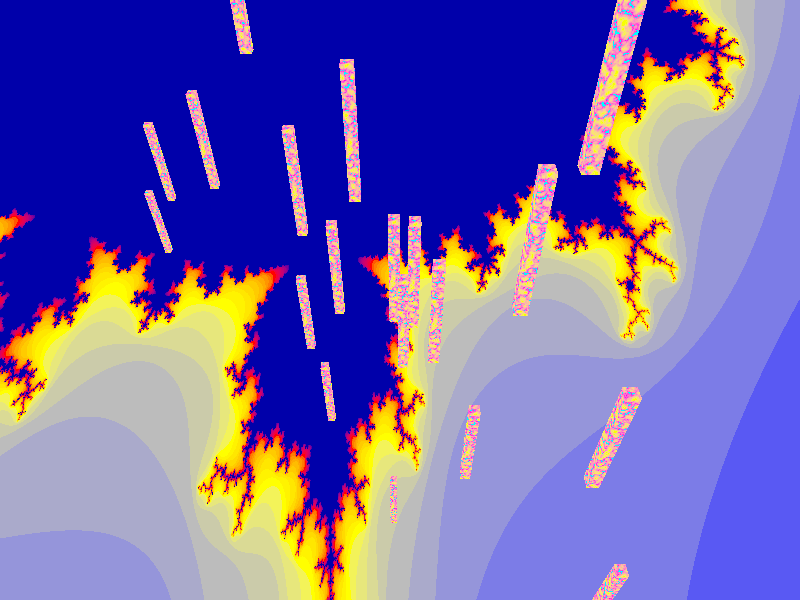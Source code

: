#include "colors.inc"
#include "textures.inc"

light_source {
  <0, 500, -30>
  color White
}



camera {
  location <0, 100, -100> 
  look_at <0, 0, 0>
  right image_width/image_height*x 
}

sky_sphere {
  pigment {
    mandel 50
    color_map {
      [0.0 Blue]
      [0.2 Yellow]
      [0.4 Red]
      [0.6 rgb <0, 0, 0.4>]
    }
    
  }
}

#macro MakeLong(rot, trans, colormod)
  box {
    <0, 5, 0>  
    <-0.5, -1, -0.5>

    pigment {
      granite
      color_map {
        [(0.0 + colormod) rgb <0, 1, 257/255>]
        [0.2 rgb <1, 0, 191/255>]
        [0.8 rgb <238/255, 1, 0>]
      }
    }

    finish {
      ambient 0.4
    }

    scale 5

    rotate rot
    translate trans
  }
#end 

#for (Count, 0, 25) 
  MakeLong(0, <Count * sin(floor(Count)), Count * cos(floor(Count)), Count * sin(floor(-Count))>*5, 0.2)
#end
